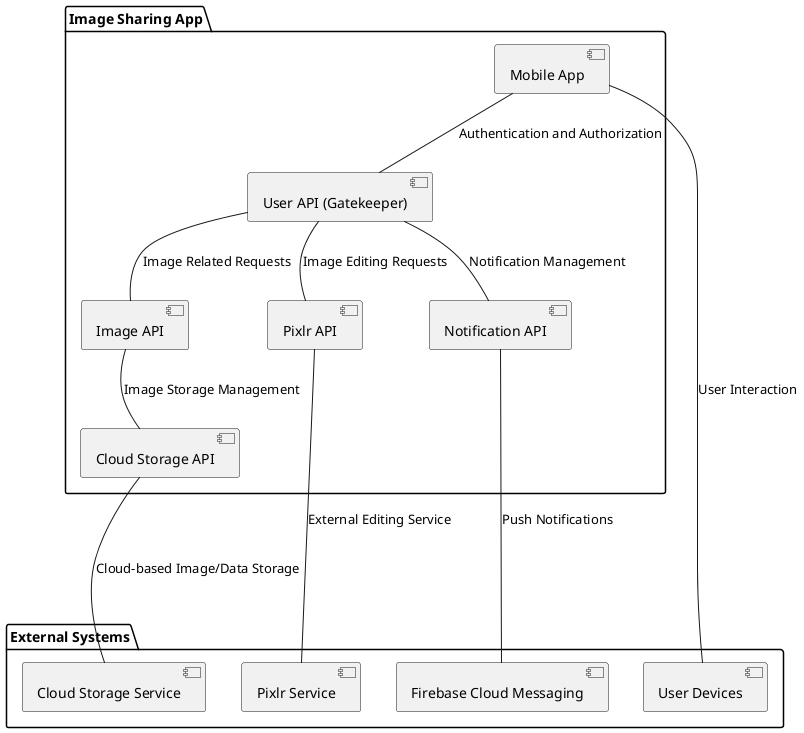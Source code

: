 @startuml
top to bottom direction

package "Image Sharing App" {
    [User API (Gatekeeper)] as UserAPI
    [Image API] as ImageAPI
    [Pixlr API] as PixlrAPI
    [Cloud Storage API] as CloudStorageAPI
    [Notification API] as NotificationAPI
    [Mobile App] as MobileApp
}

package "External Systems" {
    [User Devices] as UserDevices
    [Pixlr Service] as PixlrService
    [Cloud Storage Service] as CloudStorageService
    [Firebase Cloud Messaging] as NotificationService
}

UserDevices -left- MobileApp : User Interaction
MobileApp -- UserAPI : Authentication and Authorization
UserAPI -- ImageAPI : Image Related Requests
UserAPI -- PixlrAPI : Image Editing Requests
UserAPI -- NotificationAPI : Notification Management

ImageAPI -- CloudStorageAPI : Image Storage Management
PixlrAPI -- PixlrService : External Editing Service
CloudStorageAPI --- CloudStorageService : Cloud-based Image/Data Storage
NotificationAPI -- NotificationService : Push Notifications

@enduml

